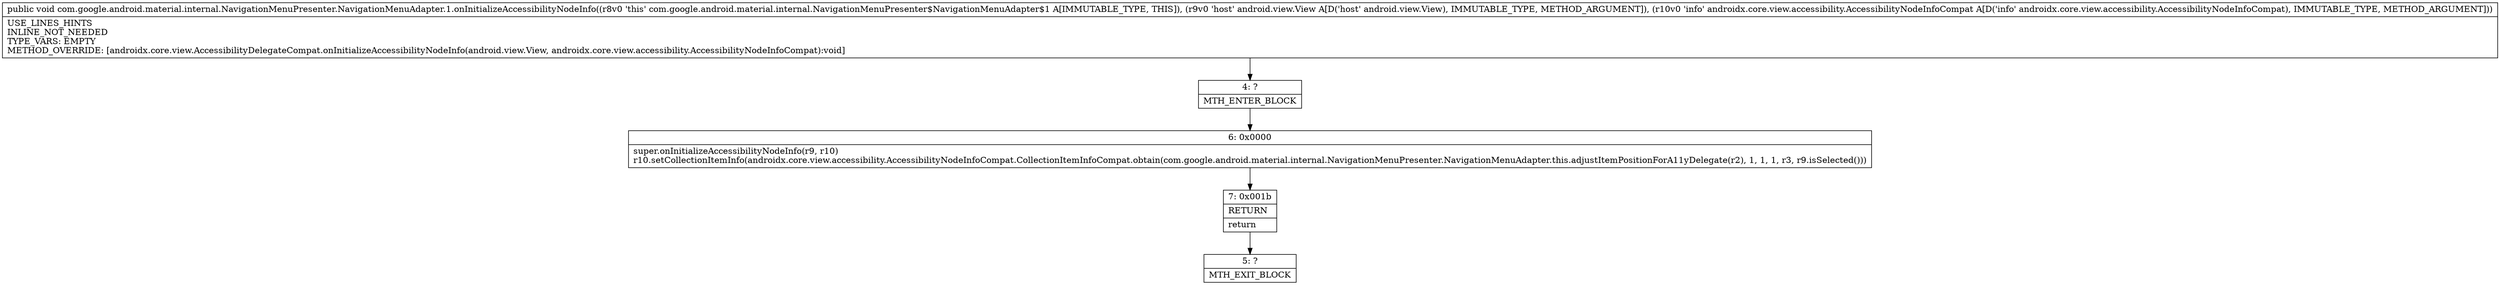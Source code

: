 digraph "CFG forcom.google.android.material.internal.NavigationMenuPresenter.NavigationMenuAdapter.1.onInitializeAccessibilityNodeInfo(Landroid\/view\/View;Landroidx\/core\/view\/accessibility\/AccessibilityNodeInfoCompat;)V" {
Node_4 [shape=record,label="{4\:\ ?|MTH_ENTER_BLOCK\l}"];
Node_6 [shape=record,label="{6\:\ 0x0000|super.onInitializeAccessibilityNodeInfo(r9, r10)\lr10.setCollectionItemInfo(androidx.core.view.accessibility.AccessibilityNodeInfoCompat.CollectionItemInfoCompat.obtain(com.google.android.material.internal.NavigationMenuPresenter.NavigationMenuAdapter.this.adjustItemPositionForA11yDelegate(r2), 1, 1, 1, r3, r9.isSelected()))\l}"];
Node_7 [shape=record,label="{7\:\ 0x001b|RETURN\l|return\l}"];
Node_5 [shape=record,label="{5\:\ ?|MTH_EXIT_BLOCK\l}"];
MethodNode[shape=record,label="{public void com.google.android.material.internal.NavigationMenuPresenter.NavigationMenuAdapter.1.onInitializeAccessibilityNodeInfo((r8v0 'this' com.google.android.material.internal.NavigationMenuPresenter$NavigationMenuAdapter$1 A[IMMUTABLE_TYPE, THIS]), (r9v0 'host' android.view.View A[D('host' android.view.View), IMMUTABLE_TYPE, METHOD_ARGUMENT]), (r10v0 'info' androidx.core.view.accessibility.AccessibilityNodeInfoCompat A[D('info' androidx.core.view.accessibility.AccessibilityNodeInfoCompat), IMMUTABLE_TYPE, METHOD_ARGUMENT]))  | USE_LINES_HINTS\lINLINE_NOT_NEEDED\lTYPE_VARS: EMPTY\lMETHOD_OVERRIDE: [androidx.core.view.AccessibilityDelegateCompat.onInitializeAccessibilityNodeInfo(android.view.View, androidx.core.view.accessibility.AccessibilityNodeInfoCompat):void]\l}"];
MethodNode -> Node_4;Node_4 -> Node_6;
Node_6 -> Node_7;
Node_7 -> Node_5;
}

